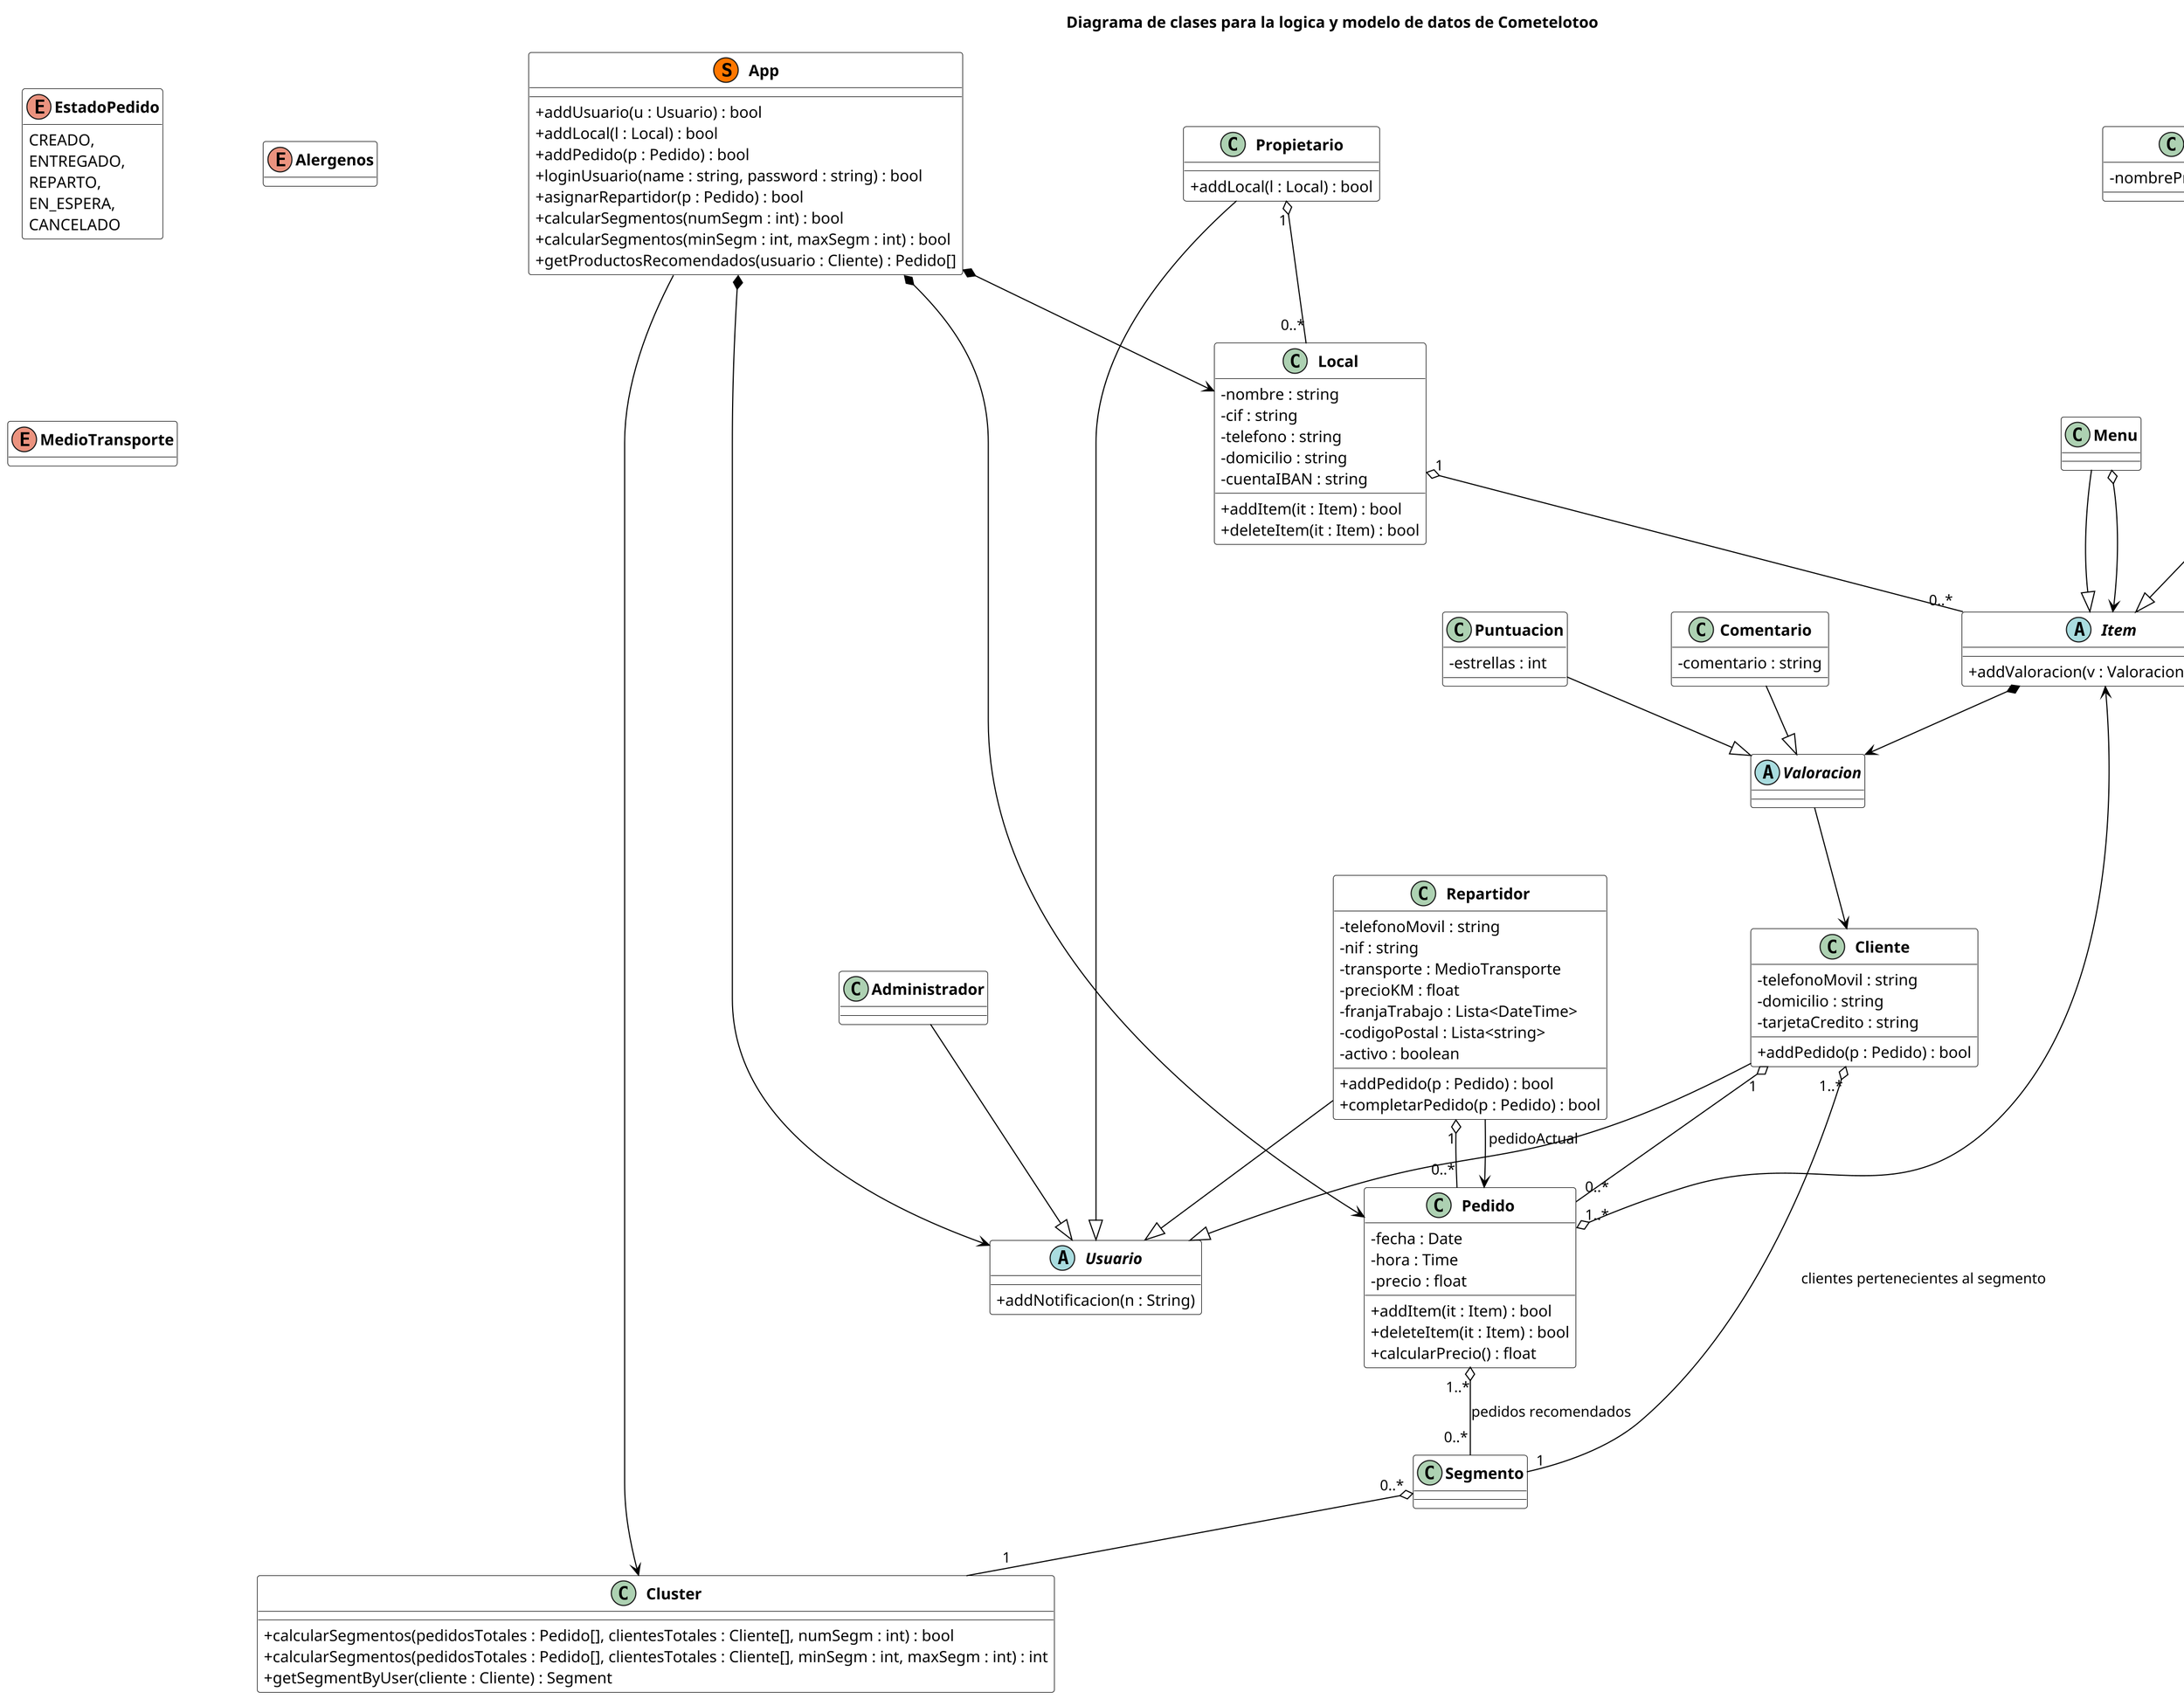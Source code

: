 @startuml
skinparam {
  classAttributeIconSize 0
  ClassBorderColor Black
  ClassBackgroundColor White
  ClassFontStyle bold
  'ClassFontName Courier
  'ClassAttributeFontName Courier
  ArrowColor Black
  Shadowing false
  'linetype ortho
  'handwritten true
  'nodesep 50
  dpi 200
}

'legend right
'<b>Design decisions:</b>
'1. We move methods related to payments (signContract, reimburseLandlord, etc)
'to a separate class from AirPNP. This class will contain the necessary
'information to communicate with the external payments API.
'2. We include two enumerated types which we do not link with arrows to the
'classes they are used in to avoid excesive clutter in the diagram. We use them
'as types instead.
'end legend

title Diagrama de clases para la logica y modelo de datos de Cometelotoo

hide enum methods

!pragma ratio 0.6

enum EstadoPedido {
    CREADO,
    ENTREGADO,
    REPARTO,
    EN_ESPERA,
    CANCELADO
}

enum Alergenos {

}

enum MedioTransporte {

}

class App << (S, #FF7700) >> {
    + addUsuario(u : Usuario) : bool
    + addLocal(l : Local) : bool
    + addPedido(p : Pedido) : bool
    + loginUsuario(name : string, password : string) : bool
    + asignarRepartidor(p : Pedido) : bool
    + calcularSegmentos(numSegm : int) : bool
    + calcularSegmentos(minSegm : int, maxSegm : int) : bool
    + getProductosRecomendados(usuario : Cliente) : Pedido[]
}

abstract class Producto {
    - precio : float
    - nombre : string
}

abstract class Item {

    + addValoracion(v : Valoracion) : bool
}

abstract class Usuario {

    + addNotificacion(n : String)
}

class Propietario {

    + addLocal(l : Local) : bool
}

class Repartidor {
    - telefonoMovil : string
    - nif : string
    - transporte : MedioTransporte
    - precioKM : float
    - franjaTrabajo : Lista<DateTime>
    - codigoPostal : Lista<string>
    - activo : boolean

    + addPedido(p : Pedido) : bool
    + completarPedido(p : Pedido) : bool
}

class Cliente {
    - telefonoMovil : string
    - domicilio : string
    - tarjetaCredito : string

    + addPedido(p : Pedido) : bool
}

class Administrador {

}

class Local {
    - nombre : string
    - cif : string
    - telefono : string
    - domicilio : string
    - cuentaIBAN : string

    + addItem(it : Item) : bool
    + deleteItem(it : Item) : bool
    ' + searchItem(info : ?) : Item
}

class Pedido {
    - fecha : Date
    - hora : Time
    - precio : float

    + addItem(it : Item) : bool
    + deleteItem(it : Item) : bool
    + calcularPrecio() : float
}

class Menu {

}

class Ingrediente {
    - nombre : string
}

class Propio {
    - alergenos : Lista<Alergenos>
}

class Externo {
    - nombreProveedor : string
}

class Cluster {
  + calcularSegmentos(pedidosTotales : Pedido[], clientesTotales : Cliente[], numSegm : int) : bool
  + calcularSegmentos(pedidosTotales : Pedido[], clientesTotales : Cliente[], minSegm : int, maxSegm : int) : int
  + getSegmentByUser(cliente : Cliente) : Segment
}

class Segmento {
}

abstract class Valoracion {
}

class Comentario {
    - comentario : string
}

class Puntuacion {
    - estrellas : int
}

' Herencia
Propietario --|> Usuario
Repartidor --|> Usuario
Cliente --|> Usuario
Administrador --|> Usuario

Propio --|> Producto
Externo --|> Producto

Producto --|> Item
Menu --|> Item

Comentario --|> Valoracion
Puntuacion --|> Valoracion

Propio o--> Ingrediente

App *--> Pedido
App *--> Usuario
App *--> Local

Menu o--> Item

Local "1" o-- "0..*" Item

Propietario "1" o-- "0..*" Local

Repartidor "1" o-- "0..*" Pedido
Repartidor "pedidoActual" --> Pedido

Cliente "1" o-- "0..*" Pedido

Pedido "1..*" o-- "0..*" Segmento : pedidos recomendados
Cliente "1..*" o-- "1" Segmento : clientes pertenecientes al segmento

Segmento "0..*" o-- "1" Cluster

App --> Cluster

Pedido "1..*" o--> Item

Item *--> Valoracion
Valoracion --> Cliente

@enduml
